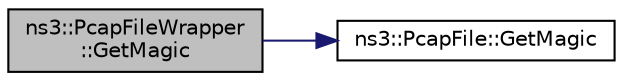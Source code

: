 digraph "ns3::PcapFileWrapper::GetMagic"
{
  edge [fontname="Helvetica",fontsize="10",labelfontname="Helvetica",labelfontsize="10"];
  node [fontname="Helvetica",fontsize="10",shape=record];
  rankdir="LR";
  Node1 [label="ns3::PcapFileWrapper\l::GetMagic",height=0.2,width=0.4,color="black", fillcolor="grey75", style="filled", fontcolor="black"];
  Node1 -> Node2 [color="midnightblue",fontsize="10",style="solid"];
  Node2 [label="ns3::PcapFile::GetMagic",height=0.2,width=0.4,color="black", fillcolor="white", style="filled",URL="$d3/da4/classns3_1_1PcapFile.html#ac32dd628aa09604ae0280ad87bafe105",tooltip="Returns the magic number of the pcap file as defined by the magic_number field in the pcap global hea..."];
}
